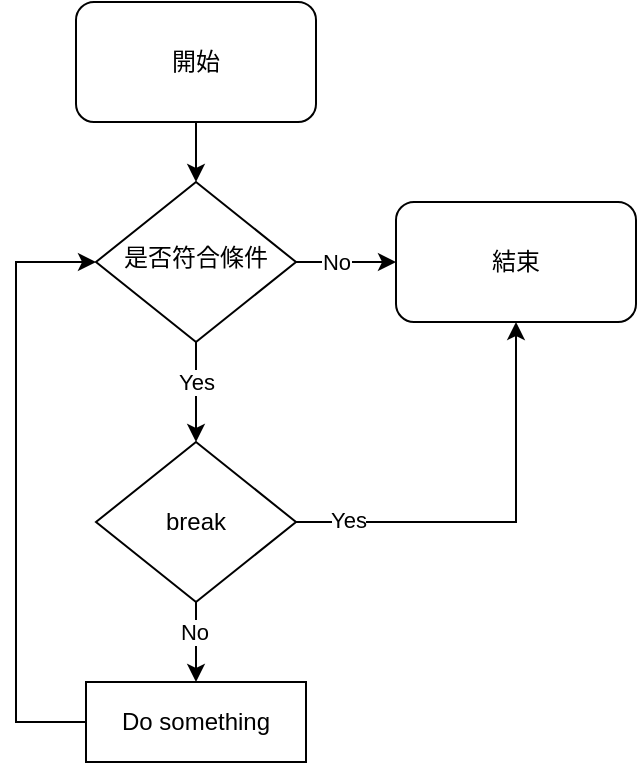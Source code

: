 <mxfile version="21.4.0" type="github">
  <diagram id="C5RBs43oDa-KdzZeNtuy" name="Page-1">
    <mxGraphModel dx="666" dy="426" grid="1" gridSize="10" guides="1" tooltips="1" connect="1" arrows="1" fold="1" page="1" pageScale="1" pageWidth="827" pageHeight="1169" math="0" shadow="0">
      <root>
        <mxCell id="WIyWlLk6GJQsqaUBKTNV-0" />
        <mxCell id="WIyWlLk6GJQsqaUBKTNV-1" parent="WIyWlLk6GJQsqaUBKTNV-0" />
        <mxCell id="BjCKEI0ujqtgChgYjkw2-16" value="Yes" style="edgeStyle=orthogonalEdgeStyle;rounded=0;orthogonalLoop=1;jettySize=auto;html=1;entryX=0.5;entryY=0;entryDx=0;entryDy=0;" parent="WIyWlLk6GJQsqaUBKTNV-1" source="WIyWlLk6GJQsqaUBKTNV-6" edge="1">
          <mxGeometry x="-0.2" relative="1" as="geometry">
            <Array as="points">
              <mxPoint x="220" y="310" />
              <mxPoint x="220" y="310" />
            </Array>
            <mxPoint as="offset" />
            <mxPoint x="220" y="340" as="targetPoint" />
          </mxGeometry>
        </mxCell>
        <mxCell id="BjCKEI0ujqtgChgYjkw2-18" value="No" style="edgeStyle=orthogonalEdgeStyle;rounded=0;orthogonalLoop=1;jettySize=auto;html=1;entryX=0;entryY=0.5;entryDx=0;entryDy=0;" parent="WIyWlLk6GJQsqaUBKTNV-1" source="WIyWlLk6GJQsqaUBKTNV-6" target="BjCKEI0ujqtgChgYjkw2-13" edge="1">
          <mxGeometry x="-0.2" relative="1" as="geometry">
            <mxPoint as="offset" />
          </mxGeometry>
        </mxCell>
        <mxCell id="WIyWlLk6GJQsqaUBKTNV-6" value="是否符合條件" style="rhombus;whiteSpace=wrap;html=1;shadow=0;fontFamily=Helvetica;fontSize=12;align=center;strokeWidth=1;spacing=6;spacingTop=-4;flipH=0;" parent="WIyWlLk6GJQsqaUBKTNV-1" vertex="1">
          <mxGeometry x="170" y="210" width="100" height="80" as="geometry" />
        </mxCell>
        <mxCell id="BjCKEI0ujqtgChgYjkw2-21" style="edgeStyle=orthogonalEdgeStyle;rounded=0;orthogonalLoop=1;jettySize=auto;html=1;entryX=0.5;entryY=0;entryDx=0;entryDy=0;" parent="WIyWlLk6GJQsqaUBKTNV-1" source="BjCKEI0ujqtgChgYjkw2-12" target="WIyWlLk6GJQsqaUBKTNV-6" edge="1">
          <mxGeometry relative="1" as="geometry" />
        </mxCell>
        <mxCell id="BjCKEI0ujqtgChgYjkw2-12" value="開始" style="rounded=1;whiteSpace=wrap;html=1;flipH=0;" parent="WIyWlLk6GJQsqaUBKTNV-1" vertex="1">
          <mxGeometry x="160" y="120" width="120" height="60" as="geometry" />
        </mxCell>
        <mxCell id="BjCKEI0ujqtgChgYjkw2-13" value="結束" style="rounded=1;whiteSpace=wrap;html=1;" parent="WIyWlLk6GJQsqaUBKTNV-1" vertex="1">
          <mxGeometry x="320" y="220" width="120" height="60" as="geometry" />
        </mxCell>
        <mxCell id="RXVIuWXb8Y2uuAOBq1uB-10" style="edgeStyle=orthogonalEdgeStyle;rounded=0;orthogonalLoop=1;jettySize=auto;html=1;exitX=0;exitY=0.5;exitDx=0;exitDy=0;entryX=0;entryY=0.5;entryDx=0;entryDy=0;" parent="WIyWlLk6GJQsqaUBKTNV-1" source="yMlRTsTFVqWDIEpQ6KZu-1" target="WIyWlLk6GJQsqaUBKTNV-6" edge="1">
          <mxGeometry relative="1" as="geometry">
            <mxPoint x="90" y="240" as="targetPoint" />
            <Array as="points">
              <mxPoint x="130" y="480" />
              <mxPoint x="130" y="250" />
            </Array>
          </mxGeometry>
        </mxCell>
        <mxCell id="yMlRTsTFVqWDIEpQ6KZu-1" value="&lt;div&gt;Do something&lt;/div&gt;" style="rounded=0;whiteSpace=wrap;html=1;" parent="WIyWlLk6GJQsqaUBKTNV-1" vertex="1">
          <mxGeometry x="165" y="460" width="110" height="40" as="geometry" />
        </mxCell>
        <mxCell id="RXVIuWXb8Y2uuAOBq1uB-14" style="edgeStyle=orthogonalEdgeStyle;rounded=0;orthogonalLoop=1;jettySize=auto;html=1;" parent="WIyWlLk6GJQsqaUBKTNV-1" source="RXVIuWXb8Y2uuAOBq1uB-0" target="yMlRTsTFVqWDIEpQ6KZu-1" edge="1">
          <mxGeometry relative="1" as="geometry" />
        </mxCell>
        <mxCell id="RXVIuWXb8Y2uuAOBq1uB-15" value="&lt;div&gt;No&lt;/div&gt;" style="edgeLabel;html=1;align=center;verticalAlign=middle;resizable=0;points=[];" parent="RXVIuWXb8Y2uuAOBq1uB-14" vertex="1" connectable="0">
          <mxGeometry x="-0.269" y="-1" relative="1" as="geometry">
            <mxPoint as="offset" />
          </mxGeometry>
        </mxCell>
        <mxCell id="8kfALAMKIoURmWx2UuEl-0" style="edgeStyle=orthogonalEdgeStyle;rounded=0;orthogonalLoop=1;jettySize=auto;html=1;entryX=0.5;entryY=1;entryDx=0;entryDy=0;" edge="1" parent="WIyWlLk6GJQsqaUBKTNV-1" source="RXVIuWXb8Y2uuAOBq1uB-0" target="BjCKEI0ujqtgChgYjkw2-13">
          <mxGeometry relative="1" as="geometry" />
        </mxCell>
        <mxCell id="8kfALAMKIoURmWx2UuEl-1" value="&lt;div&gt;Yes&lt;/div&gt;" style="edgeLabel;html=1;align=center;verticalAlign=middle;resizable=0;points=[];" vertex="1" connectable="0" parent="8kfALAMKIoURmWx2UuEl-0">
          <mxGeometry x="-0.752" y="1" relative="1" as="geometry">
            <mxPoint as="offset" />
          </mxGeometry>
        </mxCell>
        <mxCell id="RXVIuWXb8Y2uuAOBq1uB-0" value="&lt;div&gt;break&lt;/div&gt;" style="rhombus;whiteSpace=wrap;html=1;" parent="WIyWlLk6GJQsqaUBKTNV-1" vertex="1">
          <mxGeometry x="170" y="340" width="100" height="80" as="geometry" />
        </mxCell>
      </root>
    </mxGraphModel>
  </diagram>
</mxfile>
